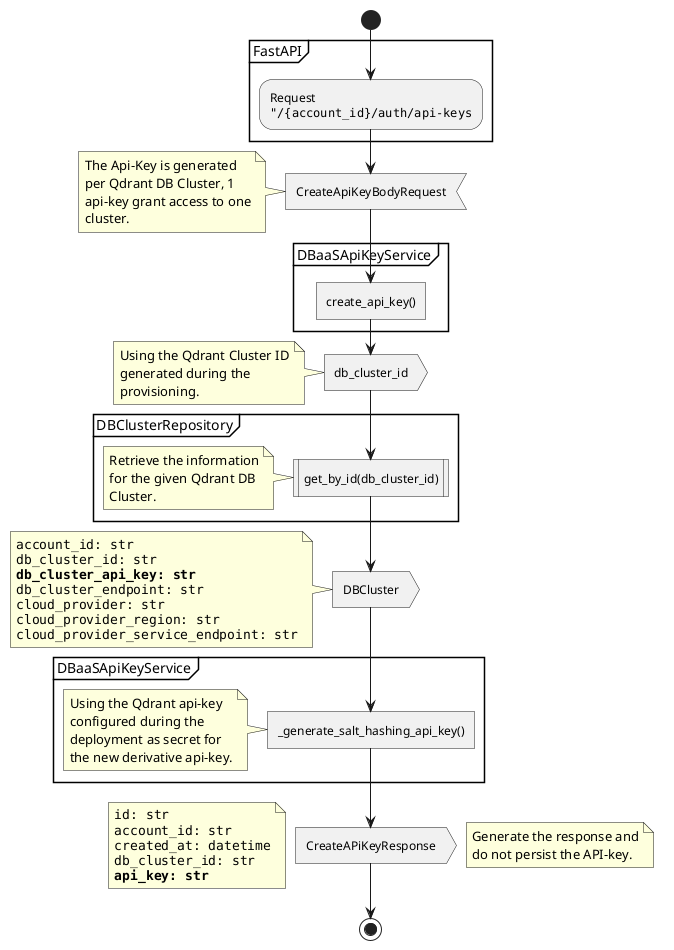 @startuml

|Orion|
start
partition FastAPI {
:Request
"""/{account_id}/auth/api-keys"";
}
:CreateApiKeyBodyRequest; <<input>>
note left
    The Api-Key is generated
    per Qdrant DB Cluster, 1
    api-key grant access to one
    cluster.
  end note

partition DBaaSApiKeyService {
:create_api_key(); <<task>>
}

:db_cluster_id; <<output>>
note left
    Using the Qdrant Cluster ID
    generated during the
    provisioning.
end note

partition DBClusterRepository {
:get_by_id(db_cluster_id); <<procedure>>
note left
    Retrieve the information
    for the given Qdrant DB
    Cluster.
end note
}

:DBCluster; <<output>>
note left
""account_id: str""
""db_cluster_id: str""
""**db_cluster_api_key: str**""
""db_cluster_endpoint: str""
""cloud_provider: str""
""cloud_provider_region: str""
""cloud_provider_service_endpoint: str""
end note

partition DBaaSApiKeyService {
:_generate_salt_hashing_api_key(); <<task>>
note left
    Using the Qdrant api-key
    configured during the
    deployment as secret for
    the new derivative api-key.
end note
}

:CreateAPiKeyResponse; <<output>>
note left
""id: str""
""account_id: str""
""created_at: datetime""
""db_cluster_id: str""
""**api_key: str**""
end note
note right
    Generate the response and
    do not persist the API-key.
end note

stop

@enduml